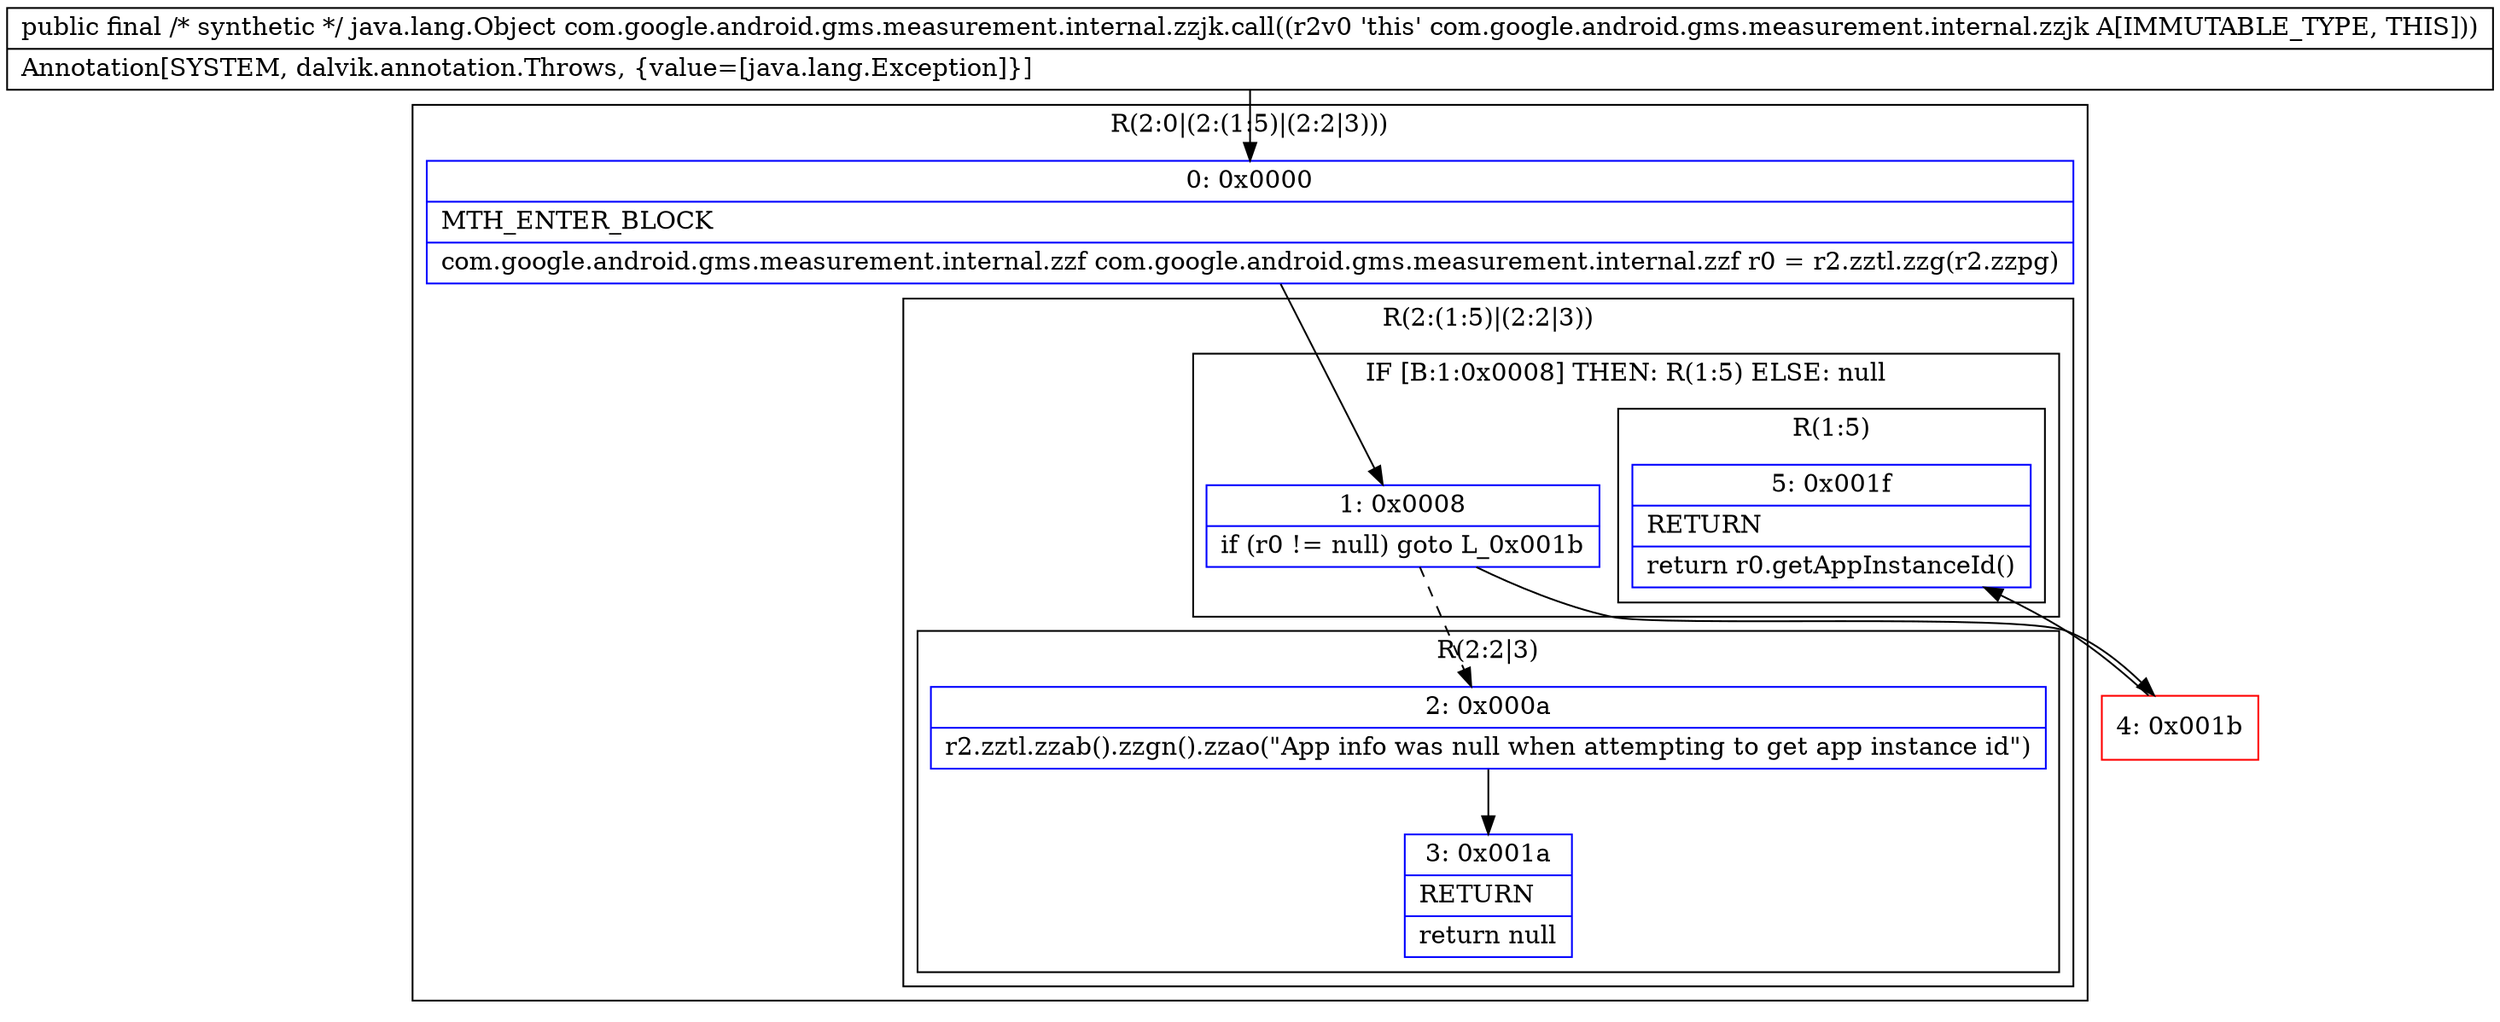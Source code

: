 digraph "CFG forcom.google.android.gms.measurement.internal.zzjk.call()Ljava\/lang\/Object;" {
subgraph cluster_Region_1256266930 {
label = "R(2:0|(2:(1:5)|(2:2|3)))";
node [shape=record,color=blue];
Node_0 [shape=record,label="{0\:\ 0x0000|MTH_ENTER_BLOCK\l|com.google.android.gms.measurement.internal.zzf com.google.android.gms.measurement.internal.zzf r0 = r2.zztl.zzg(r2.zzpg)\l}"];
subgraph cluster_Region_772232037 {
label = "R(2:(1:5)|(2:2|3))";
node [shape=record,color=blue];
subgraph cluster_IfRegion_2025884664 {
label = "IF [B:1:0x0008] THEN: R(1:5) ELSE: null";
node [shape=record,color=blue];
Node_1 [shape=record,label="{1\:\ 0x0008|if (r0 != null) goto L_0x001b\l}"];
subgraph cluster_Region_1540941654 {
label = "R(1:5)";
node [shape=record,color=blue];
Node_5 [shape=record,label="{5\:\ 0x001f|RETURN\l|return r0.getAppInstanceId()\l}"];
}
}
subgraph cluster_Region_1382322710 {
label = "R(2:2|3)";
node [shape=record,color=blue];
Node_2 [shape=record,label="{2\:\ 0x000a|r2.zztl.zzab().zzgn().zzao(\"App info was null when attempting to get app instance id\")\l}"];
Node_3 [shape=record,label="{3\:\ 0x001a|RETURN\l|return null\l}"];
}
}
}
Node_4 [shape=record,color=red,label="{4\:\ 0x001b}"];
MethodNode[shape=record,label="{public final \/* synthetic *\/ java.lang.Object com.google.android.gms.measurement.internal.zzjk.call((r2v0 'this' com.google.android.gms.measurement.internal.zzjk A[IMMUTABLE_TYPE, THIS]))  | Annotation[SYSTEM, dalvik.annotation.Throws, \{value=[java.lang.Exception]\}]\l}"];
MethodNode -> Node_0;
Node_0 -> Node_1;
Node_1 -> Node_2[style=dashed];
Node_1 -> Node_4;
Node_2 -> Node_3;
Node_4 -> Node_5;
}

